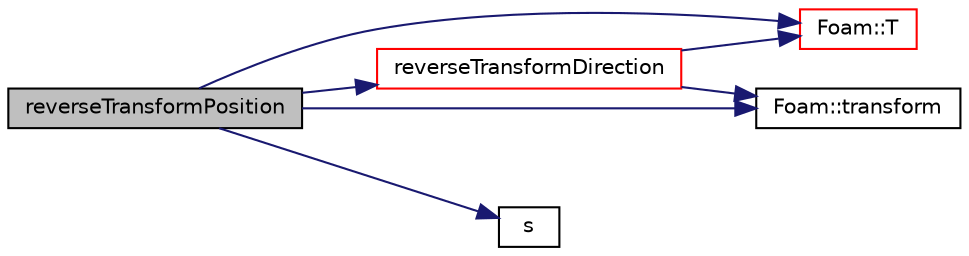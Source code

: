 digraph "reverseTransformPosition"
{
  bgcolor="transparent";
  edge [fontname="Helvetica",fontsize="10",labelfontname="Helvetica",labelfontsize="10"];
  node [fontname="Helvetica",fontsize="10",shape=record];
  rankdir="LR";
  Node1 [label="reverseTransformPosition",height=0.2,width=0.4,color="black", fillcolor="grey75", style="filled", fontcolor="black"];
  Node1 -> Node2 [color="midnightblue",fontsize="10",style="solid",fontname="Helvetica"];
  Node2 [label="reverseTransformDirection",height=0.2,width=0.4,color="red",URL="$a00475.html#a955b804beb22bf9d17ab6aa728746929",tooltip="Transform a patch-based direction from this side to nbr side. "];
  Node2 -> Node3 [color="midnightblue",fontsize="10",style="solid",fontname="Helvetica"];
  Node3 [label="Foam::T",height=0.2,width=0.4,color="red",URL="$a10887.html#ae57fda0abb14bb0944947c463c6e09d4"];
  Node2 -> Node4 [color="midnightblue",fontsize="10",style="solid",fontname="Helvetica"];
  Node4 [label="Foam::transform",height=0.2,width=0.4,color="black",URL="$a10887.html#a919915170941701c1223291531ad010c"];
  Node1 -> Node5 [color="midnightblue",fontsize="10",style="solid",fontname="Helvetica"];
  Node5 [label="s",height=0.2,width=0.4,color="black",URL="$a04420.html#a6d6b99210a64ad23792eb7a3b0411c42"];
  Node1 -> Node3 [color="midnightblue",fontsize="10",style="solid",fontname="Helvetica"];
  Node1 -> Node4 [color="midnightblue",fontsize="10",style="solid",fontname="Helvetica"];
}
